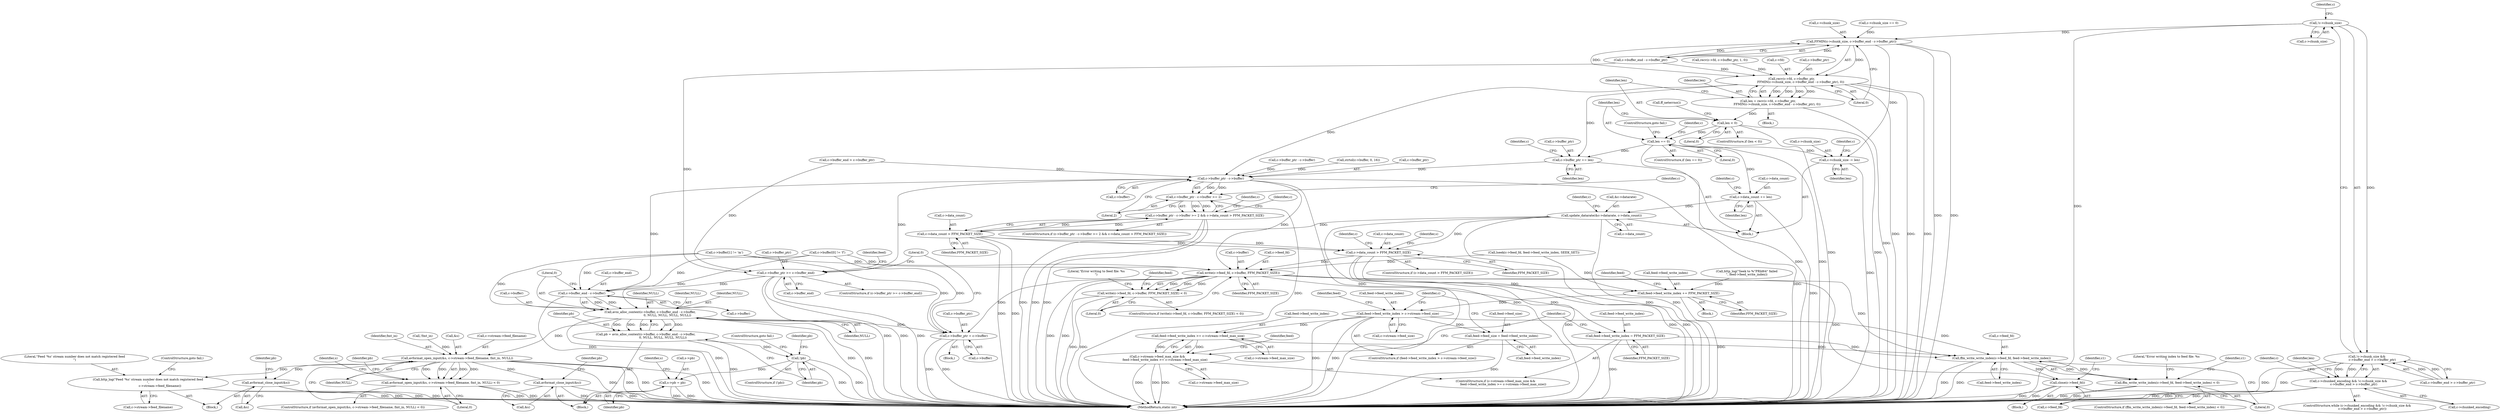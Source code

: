 digraph "0_FFmpeg_a5d25faa3f4b18dac737fdb35d0dd68eb0dc2156@pointer" {
"1000132" [label="(Call,!c->chunk_size)"];
"1000131" [label="(Call,!c->chunk_size &&\n           c->buffer_end > c->buffer_ptr)"];
"1000127" [label="(Call,c->chunked_encoding && !c->chunk_size &&\n           c->buffer_end > c->buffer_ptr)"];
"1000257" [label="(Call,FFMIN(c->chunk_size, c->buffer_end - c->buffer_ptr))"];
"1000250" [label="(Call,recv(c->fd, c->buffer_ptr,\n                   FFMIN(c->chunk_size, c->buffer_end - c->buffer_ptr), 0))"];
"1000248" [label="(Call,len = recv(c->fd, c->buffer_ptr,\n                   FFMIN(c->chunk_size, c->buffer_end - c->buffer_ptr), 0))"];
"1000270" [label="(Call,len < 0)"];
"1000287" [label="(Call,len == 0)"];
"1000293" [label="(Call,c->chunk_size -= len)"];
"1000298" [label="(Call,c->buffer_ptr += len)"];
"1000319" [label="(Call,c->buffer_ptr - c->buffer)"];
"1000318" [label="(Call,c->buffer_ptr - c->buffer >= 2)"];
"1000317" [label="(Call,c->buffer_ptr - c->buffer >= 2 && c->data_count > FFM_PACKET_SIZE)"];
"1000354" [label="(Call,c->buffer_ptr >= c->buffer_end)"];
"1000533" [label="(Call,c->buffer_end - c->buffer)"];
"1000529" [label="(Call,avio_alloc_context(c->buffer, c->buffer_end - c->buffer,\n                                    0, NULL, NULL, NULL, NULL))"];
"1000527" [label="(Call,pb = avio_alloc_context(c->buffer, c->buffer_end - c->buffer,\n                                    0, NULL, NULL, NULL, NULL))"];
"1000546" [label="(Call,!pb)"];
"1000554" [label="(Call,s->pb = pb)"];
"1000561" [label="(Call,avformat_open_input(&s, c->stream->feed_filename, fmt_in, NULL))"];
"1000560" [label="(Call,avformat_open_input(&s, c->stream->feed_filename, fmt_in, NULL) < 0)"];
"1000586" [label="(Call,avformat_close_input(&s))"];
"1000592" [label="(Call,http_log(\"Feed '%s' stream number does not match registered feed\n\",\n                         c->stream->feed_filename))"];
"1000642" [label="(Call,avformat_close_input(&s))"];
"1000648" [label="(Call,c->buffer_ptr = c->buffer)"];
"1000394" [label="(Call,write(c->feed_fd, c->buffer, FFM_PACKET_SIZE))"];
"1000393" [label="(Call,write(c->feed_fd, c->buffer, FFM_PACKET_SIZE) < 0)"];
"1000409" [label="(Call,feed->feed_write_index += FFM_PACKET_SIZE)"];
"1000415" [label="(Call,feed->feed_write_index > c->stream->feed_size)"];
"1000424" [label="(Call,feed->feed_size = feed->feed_write_index)"];
"1000438" [label="(Call,feed->feed_write_index >= c->stream->feed_max_size)"];
"1000432" [label="(Call,c->stream->feed_max_size &&\n                feed->feed_write_index >= c->stream->feed_max_size)"];
"1000454" [label="(Call,ffm_write_write_index(c->feed_fd, feed->feed_write_index))"];
"1000453" [label="(Call,ffm_write_write_index(c->feed_fd, feed->feed_write_index) < 0)"];
"1000665" [label="(Call,close(c->feed_fd))"];
"1000447" [label="(Call,feed->feed_write_index = FFM_PACKET_SIZE)"];
"1000303" [label="(Call,c->data_count += len)"];
"1000308" [label="(Call,update_datarate(&c->datarate, c->data_count))"];
"1000327" [label="(Call,c->data_count > FFM_PACKET_SIZE)"];
"1000369" [label="(Call,c->data_count > FFM_PACKET_SIZE)"];
"1000293" [label="(Call,c->chunk_size -= len)"];
"1000272" [label="(Literal,0)"];
"1000321" [label="(Identifier,c)"];
"1000248" [label="(Call,len = recv(c->fd, c->buffer_ptr,\n                   FFMIN(c->chunk_size, c->buffer_end - c->buffer_ptr), 0))"];
"1000643" [label="(Call,&s)"];
"1000242" [label="(Identifier,c)"];
"1000559" [label="(ControlStructure,if (avformat_open_input(&s, c->stream->feed_filename, fmt_in, NULL) < 0))"];
"1000571" [label="(Literal,0)"];
"1000563" [label="(Identifier,s)"];
"1000377" [label="(Call,lseek(c->feed_fd, feed->feed_write_index, SEEK_SET))"];
"1000438" [label="(Call,feed->feed_write_index >= c->stream->feed_max_size)"];
"1000127" [label="(Call,c->chunked_encoding && !c->chunk_size &&\n           c->buffer_end > c->buffer_ptr)"];
"1000304" [label="(Call,c->data_count)"];
"1000591" [label="(Identifier,pb)"];
"1000545" [label="(ControlStructure,if (!pb))"];
"1000126" [label="(ControlStructure,while (c->chunked_encoding && !c->chunk_size &&\n           c->buffer_end > c->buffer_ptr))"];
"1000356" [label="(Identifier,c)"];
"1000555" [label="(Call,s->pb)"];
"1000649" [label="(Call,c->buffer_ptr)"];
"1000290" [label="(ControlStructure,goto fail;)"];
"1000424" [label="(Call,feed->feed_size = feed->feed_write_index)"];
"1000374" [label="(Block,)"];
"1000379" [label="(Identifier,c)"];
"1000524" [label="(Call,!fmt_in)"];
"1000331" [label="(Identifier,FFM_PACKET_SIZE)"];
"1000313" [label="(Call,c->data_count)"];
"1000277" [label="(Call,ff_neterrno())"];
"1000428" [label="(Call,feed->feed_write_index)"];
"1000311" [label="(Identifier,c)"];
"1000326" [label="(Literal,2)"];
"1000323" [label="(Call,c->buffer)"];
"1000442" [label="(Call,c->stream->feed_max_size)"];
"1000398" [label="(Call,c->buffer)"];
"1000132" [label="(Call,!c->chunk_size)"];
"1000561" [label="(Call,avformat_open_input(&s, c->stream->feed_filename, fmt_in, NULL))"];
"1000648" [label="(Call,c->buffer_ptr = c->buffer)"];
"1000415" [label="(Call,feed->feed_write_index > c->stream->feed_size)"];
"1000353" [label="(ControlStructure,if (c->buffer_ptr >= c->buffer_end))"];
"1000533" [label="(Call,c->buffer_end - c->buffer)"];
"1000558" [label="(Identifier,pb)"];
"1000410" [label="(Call,feed->feed_write_index)"];
"1000593" [label="(Literal,\"Feed '%s' stream number does not match registered feed\n\")"];
"1000456" [label="(Identifier,c)"];
"1000540" [label="(Literal,0)"];
"1000307" [label="(Identifier,len)"];
"1000414" [label="(ControlStructure,if (feed->feed_write_index > c->stream->feed_size))"];
"1000320" [label="(Call,c->buffer_ptr)"];
"1000671" [label="(Identifier,c1)"];
"1000308" [label="(Call,update_datarate(&c->datarate, c->data_count))"];
"1000268" [label="(Literal,0)"];
"1000370" [label="(Call,c->data_count)"];
"1000395" [label="(Call,c->feed_fd)"];
"1000547" [label="(Identifier,pb)"];
"1000642" [label="(Call,avformat_close_input(&s))"];
"1000146" [label="(Call,recv(c->fd, c->buffer_ptr, 1, 0))"];
"1000294" [label="(Call,c->chunk_size)"];
"1000464" [label="(Literal,\"Error writing index to feed file: %s\n\")"];
"1000251" [label="(Call,c->fd)"];
"1000287" [label="(Call,len == 0)"];
"1000401" [label="(Identifier,FFM_PACKET_SIZE)"];
"1000249" [label="(Identifier,len)"];
"1000261" [label="(Call,c->buffer_end - c->buffer_ptr)"];
"1000575" [label="(Identifier,pb)"];
"1000240" [label="(Call,c->buffer_end > c->buffer_ptr)"];
"1000394" [label="(Call,write(c->feed_fd, c->buffer, FFM_PACKET_SIZE))"];
"1000551" [label="(Identifier,pb)"];
"1000451" [label="(Identifier,FFM_PACKET_SIZE)"];
"1000546" [label="(Call,!pb)"];
"1000405" [label="(Literal,\"Error writing to feed file: %s\n\")"];
"1000527" [label="(Call,pb = avio_alloc_context(c->buffer, c->buffer_end - c->buffer,\n                                    0, NULL, NULL, NULL, NULL))"];
"1000361" [label="(Block,)"];
"1000184" [label="(Call,c->buffer_ptr - c->buffer)"];
"1000585" [label="(Block,)"];
"1000433" [label="(Call,c->stream->feed_max_size)"];
"1000257" [label="(Call,FFMIN(c->chunk_size, c->buffer_end - c->buffer_ptr))"];
"1000452" [label="(ControlStructure,if (ffm_write_write_index(c->feed_fd, feed->feed_write_index) < 0))"];
"1000548" [label="(ControlStructure,goto fail;)"];
"1000431" [label="(ControlStructure,if (c->stream->feed_max_size &&\n                feed->feed_write_index >= c->stream->feed_max_size))"];
"1000136" [label="(Call,c->buffer_end > c->buffer_ptr)"];
"1000131" [label="(Call,!c->chunk_size &&\n           c->buffer_end > c->buffer_ptr)"];
"1000292" [label="(Block,)"];
"1000295" [label="(Identifier,c)"];
"1000425" [label="(Call,feed->feed_size)"];
"1000652" [label="(Call,c->buffer)"];
"1000470" [label="(Identifier,c1)"];
"1000302" [label="(Identifier,len)"];
"1000297" [label="(Identifier,len)"];
"1000402" [label="(Literal,0)"];
"1000411" [label="(Identifier,feed)"];
"1000454" [label="(Call,ffm_write_write_index(c->feed_fd, feed->feed_write_index))"];
"1000327" [label="(Call,c->data_count > FFM_PACKET_SIZE)"];
"1000300" [label="(Identifier,c)"];
"1000206" [label="(Call,strtol(c->buffer, 0, 16))"];
"1000426" [label="(Identifier,feed)"];
"1000354" [label="(Call,c->buffer_ptr >= c->buffer_end)"];
"1000560" [label="(Call,avformat_open_input(&s, c->stream->feed_filename, fmt_in, NULL) < 0)"];
"1000299" [label="(Call,c->buffer_ptr)"];
"1000335" [label="(Call,c->buffer[0] != 'f')"];
"1000416" [label="(Call,feed->feed_write_index)"];
"1000309" [label="(Call,&c->datarate)"];
"1000329" [label="(Identifier,c)"];
"1000305" [label="(Identifier,c)"];
"1000258" [label="(Call,c->chunk_size)"];
"1000369" [label="(Call,c->data_count > FFM_PACKET_SIZE)"];
"1000665" [label="(Call,close(c->feed_fd))"];
"1000544" [label="(Identifier,NULL)"];
"1000562" [label="(Call,&s)"];
"1000506" [label="(Identifier,s)"];
"1000270" [label="(Call,len < 0)"];
"1000271" [label="(Identifier,len)"];
"1000318" [label="(Call,c->buffer_ptr - c->buffer >= 2)"];
"1000449" [label="(Identifier,feed)"];
"1000342" [label="(Call,c->buffer[1] != 'm')"];
"1000288" [label="(Identifier,len)"];
"1000537" [label="(Call,c->buffer)"];
"1000656" [label="(Literal,0)"];
"1000419" [label="(Call,c->stream->feed_size)"];
"1000461" [label="(Literal,0)"];
"1000119" [label="(Block,)"];
"1000503" [label="(Block,)"];
"1000338" [label="(Identifier,c)"];
"1000543" [label="(Identifier,NULL)"];
"1000316" [label="(ControlStructure,if (c->buffer_ptr - c->buffer >= 2 && c->data_count > FFM_PACKET_SIZE))"];
"1000647" [label="(Identifier,pb)"];
"1000317" [label="(Call,c->buffer_ptr - c->buffer >= 2 && c->data_count > FFM_PACKET_SIZE)"];
"1000393" [label="(Call,write(c->feed_fd, c->buffer, FFM_PACKET_SIZE) < 0)"];
"1000355" [label="(Call,c->buffer_ptr)"];
"1000528" [label="(Identifier,pb)"];
"1000439" [label="(Call,feed->feed_write_index)"];
"1000145" [label="(Identifier,len)"];
"1000586" [label="(Call,avformat_close_input(&s))"];
"1000554" [label="(Call,s->pb = pb)"];
"1000368" [label="(ControlStructure,if (c->data_count > FFM_PACKET_SIZE))"];
"1000542" [label="(Identifier,NULL)"];
"1000564" [label="(Call,c->stream->feed_filename)"];
"1000592" [label="(Call,http_log(\"Feed '%s' stream number does not match registered feed\n\",\n                         c->stream->feed_filename))"];
"1000453" [label="(Call,ffm_write_write_index(c->feed_fd, feed->feed_write_index) < 0)"];
"1000387" [label="(Call,http_log(\"Seek to %\"PRId64\" failed\n\", feed->feed_write_index))"];
"1000413" [label="(Identifier,FFM_PACKET_SIZE)"];
"1000541" [label="(Identifier,NULL)"];
"1000435" [label="(Identifier,c)"];
"1000373" [label="(Identifier,FFM_PACKET_SIZE)"];
"1000458" [label="(Call,feed->feed_write_index)"];
"1000448" [label="(Call,feed->feed_write_index)"];
"1000534" [label="(Call,c->buffer_end)"];
"1000580" [label="(Identifier,s)"];
"1000289" [label="(Literal,0)"];
"1000213" [label="(Call,c->chunk_size == 0)"];
"1000455" [label="(Call,c->feed_fd)"];
"1000254" [label="(Call,c->buffer_ptr)"];
"1000594" [label="(Call,c->stream->feed_filename)"];
"1000128" [label="(Call,c->chunked_encoding)"];
"1000417" [label="(Identifier,feed)"];
"1000432" [label="(Call,c->stream->feed_max_size &&\n                feed->feed_write_index >= c->stream->feed_max_size)"];
"1000303" [label="(Call,c->data_count += len)"];
"1000530" [label="(Call,c->buffer)"];
"1000447" [label="(Call,feed->feed_write_index = FFM_PACKET_SIZE)"];
"1000587" [label="(Call,&s)"];
"1000269" [label="(ControlStructure,if (len < 0))"];
"1000570" [label="(Identifier,NULL)"];
"1000666" [label="(Call,c->feed_fd)"];
"1000133" [label="(Call,c->chunk_size)"];
"1000358" [label="(Call,c->buffer_end)"];
"1000250" [label="(Call,recv(c->fd, c->buffer_ptr,\n                   FFMIN(c->chunk_size, c->buffer_end - c->buffer_ptr), 0))"];
"1000298" [label="(Call,c->buffer_ptr += len)"];
"1000247" [label="(Block,)"];
"1000706" [label="(MethodReturn,static int)"];
"1000392" [label="(ControlStructure,if (write(c->feed_fd, c->buffer, FFM_PACKET_SIZE) < 0))"];
"1000599" [label="(ControlStructure,goto fail;)"];
"1000286" [label="(ControlStructure,if (len == 0))"];
"1000328" [label="(Call,c->data_count)"];
"1000569" [label="(Identifier,fmt_in)"];
"1000138" [label="(Identifier,c)"];
"1000529" [label="(Call,avio_alloc_context(c->buffer, c->buffer_end - c->buffer,\n                                    0, NULL, NULL, NULL, NULL))"];
"1000364" [label="(Identifier,feed)"];
"1000319" [label="(Call,c->buffer_ptr - c->buffer)"];
"1000409" [label="(Call,feed->feed_write_index += FFM_PACKET_SIZE)"];
"1000132" -> "1000131"  [label="AST: "];
"1000132" -> "1000133"  [label="CFG: "];
"1000133" -> "1000132"  [label="AST: "];
"1000138" -> "1000132"  [label="CFG: "];
"1000131" -> "1000132"  [label="CFG: "];
"1000132" -> "1000706"  [label="DDG: "];
"1000132" -> "1000131"  [label="DDG: "];
"1000132" -> "1000257"  [label="DDG: "];
"1000131" -> "1000127"  [label="AST: "];
"1000131" -> "1000136"  [label="CFG: "];
"1000136" -> "1000131"  [label="AST: "];
"1000127" -> "1000131"  [label="CFG: "];
"1000131" -> "1000706"  [label="DDG: "];
"1000131" -> "1000706"  [label="DDG: "];
"1000131" -> "1000127"  [label="DDG: "];
"1000131" -> "1000127"  [label="DDG: "];
"1000136" -> "1000131"  [label="DDG: "];
"1000136" -> "1000131"  [label="DDG: "];
"1000127" -> "1000126"  [label="AST: "];
"1000127" -> "1000128"  [label="CFG: "];
"1000128" -> "1000127"  [label="AST: "];
"1000145" -> "1000127"  [label="CFG: "];
"1000242" -> "1000127"  [label="CFG: "];
"1000127" -> "1000706"  [label="DDG: "];
"1000127" -> "1000706"  [label="DDG: "];
"1000127" -> "1000706"  [label="DDG: "];
"1000257" -> "1000250"  [label="AST: "];
"1000257" -> "1000261"  [label="CFG: "];
"1000258" -> "1000257"  [label="AST: "];
"1000261" -> "1000257"  [label="AST: "];
"1000268" -> "1000257"  [label="CFG: "];
"1000257" -> "1000706"  [label="DDG: "];
"1000257" -> "1000706"  [label="DDG: "];
"1000257" -> "1000250"  [label="DDG: "];
"1000257" -> "1000250"  [label="DDG: "];
"1000213" -> "1000257"  [label="DDG: "];
"1000261" -> "1000257"  [label="DDG: "];
"1000261" -> "1000257"  [label="DDG: "];
"1000257" -> "1000293"  [label="DDG: "];
"1000250" -> "1000248"  [label="AST: "];
"1000250" -> "1000268"  [label="CFG: "];
"1000251" -> "1000250"  [label="AST: "];
"1000254" -> "1000250"  [label="AST: "];
"1000268" -> "1000250"  [label="AST: "];
"1000248" -> "1000250"  [label="CFG: "];
"1000250" -> "1000706"  [label="DDG: "];
"1000250" -> "1000706"  [label="DDG: "];
"1000250" -> "1000706"  [label="DDG: "];
"1000250" -> "1000248"  [label="DDG: "];
"1000250" -> "1000248"  [label="DDG: "];
"1000250" -> "1000248"  [label="DDG: "];
"1000250" -> "1000248"  [label="DDG: "];
"1000146" -> "1000250"  [label="DDG: "];
"1000261" -> "1000250"  [label="DDG: "];
"1000250" -> "1000298"  [label="DDG: "];
"1000250" -> "1000319"  [label="DDG: "];
"1000248" -> "1000247"  [label="AST: "];
"1000249" -> "1000248"  [label="AST: "];
"1000271" -> "1000248"  [label="CFG: "];
"1000248" -> "1000706"  [label="DDG: "];
"1000248" -> "1000270"  [label="DDG: "];
"1000270" -> "1000269"  [label="AST: "];
"1000270" -> "1000272"  [label="CFG: "];
"1000271" -> "1000270"  [label="AST: "];
"1000272" -> "1000270"  [label="AST: "];
"1000277" -> "1000270"  [label="CFG: "];
"1000288" -> "1000270"  [label="CFG: "];
"1000270" -> "1000706"  [label="DDG: "];
"1000270" -> "1000706"  [label="DDG: "];
"1000270" -> "1000287"  [label="DDG: "];
"1000287" -> "1000286"  [label="AST: "];
"1000287" -> "1000289"  [label="CFG: "];
"1000288" -> "1000287"  [label="AST: "];
"1000289" -> "1000287"  [label="AST: "];
"1000290" -> "1000287"  [label="CFG: "];
"1000295" -> "1000287"  [label="CFG: "];
"1000287" -> "1000706"  [label="DDG: "];
"1000287" -> "1000706"  [label="DDG: "];
"1000287" -> "1000293"  [label="DDG: "];
"1000287" -> "1000298"  [label="DDG: "];
"1000287" -> "1000303"  [label="DDG: "];
"1000293" -> "1000292"  [label="AST: "];
"1000293" -> "1000297"  [label="CFG: "];
"1000294" -> "1000293"  [label="AST: "];
"1000297" -> "1000293"  [label="AST: "];
"1000300" -> "1000293"  [label="CFG: "];
"1000293" -> "1000706"  [label="DDG: "];
"1000298" -> "1000292"  [label="AST: "];
"1000298" -> "1000302"  [label="CFG: "];
"1000299" -> "1000298"  [label="AST: "];
"1000302" -> "1000298"  [label="AST: "];
"1000305" -> "1000298"  [label="CFG: "];
"1000298" -> "1000319"  [label="DDG: "];
"1000319" -> "1000318"  [label="AST: "];
"1000319" -> "1000323"  [label="CFG: "];
"1000320" -> "1000319"  [label="AST: "];
"1000323" -> "1000319"  [label="AST: "];
"1000326" -> "1000319"  [label="CFG: "];
"1000319" -> "1000706"  [label="DDG: "];
"1000319" -> "1000706"  [label="DDG: "];
"1000319" -> "1000318"  [label="DDG: "];
"1000319" -> "1000318"  [label="DDG: "];
"1000240" -> "1000319"  [label="DDG: "];
"1000184" -> "1000319"  [label="DDG: "];
"1000206" -> "1000319"  [label="DDG: "];
"1000319" -> "1000354"  [label="DDG: "];
"1000319" -> "1000394"  [label="DDG: "];
"1000319" -> "1000533"  [label="DDG: "];
"1000318" -> "1000317"  [label="AST: "];
"1000318" -> "1000326"  [label="CFG: "];
"1000326" -> "1000318"  [label="AST: "];
"1000329" -> "1000318"  [label="CFG: "];
"1000317" -> "1000318"  [label="CFG: "];
"1000318" -> "1000706"  [label="DDG: "];
"1000318" -> "1000317"  [label="DDG: "];
"1000318" -> "1000317"  [label="DDG: "];
"1000317" -> "1000316"  [label="AST: "];
"1000317" -> "1000327"  [label="CFG: "];
"1000327" -> "1000317"  [label="AST: "];
"1000338" -> "1000317"  [label="CFG: "];
"1000356" -> "1000317"  [label="CFG: "];
"1000317" -> "1000706"  [label="DDG: "];
"1000317" -> "1000706"  [label="DDG: "];
"1000317" -> "1000706"  [label="DDG: "];
"1000327" -> "1000317"  [label="DDG: "];
"1000327" -> "1000317"  [label="DDG: "];
"1000354" -> "1000353"  [label="AST: "];
"1000354" -> "1000358"  [label="CFG: "];
"1000355" -> "1000354"  [label="AST: "];
"1000358" -> "1000354"  [label="AST: "];
"1000364" -> "1000354"  [label="CFG: "];
"1000656" -> "1000354"  [label="CFG: "];
"1000354" -> "1000706"  [label="DDG: "];
"1000354" -> "1000706"  [label="DDG: "];
"1000354" -> "1000706"  [label="DDG: "];
"1000261" -> "1000354"  [label="DDG: "];
"1000240" -> "1000354"  [label="DDG: "];
"1000354" -> "1000533"  [label="DDG: "];
"1000533" -> "1000529"  [label="AST: "];
"1000533" -> "1000537"  [label="CFG: "];
"1000534" -> "1000533"  [label="AST: "];
"1000537" -> "1000533"  [label="AST: "];
"1000540" -> "1000533"  [label="CFG: "];
"1000533" -> "1000706"  [label="DDG: "];
"1000533" -> "1000529"  [label="DDG: "];
"1000533" -> "1000529"  [label="DDG: "];
"1000335" -> "1000533"  [label="DDG: "];
"1000342" -> "1000533"  [label="DDG: "];
"1000529" -> "1000527"  [label="AST: "];
"1000529" -> "1000544"  [label="CFG: "];
"1000530" -> "1000529"  [label="AST: "];
"1000540" -> "1000529"  [label="AST: "];
"1000541" -> "1000529"  [label="AST: "];
"1000542" -> "1000529"  [label="AST: "];
"1000543" -> "1000529"  [label="AST: "];
"1000544" -> "1000529"  [label="AST: "];
"1000527" -> "1000529"  [label="CFG: "];
"1000529" -> "1000706"  [label="DDG: "];
"1000529" -> "1000706"  [label="DDG: "];
"1000529" -> "1000706"  [label="DDG: "];
"1000529" -> "1000527"  [label="DDG: "];
"1000529" -> "1000527"  [label="DDG: "];
"1000529" -> "1000527"  [label="DDG: "];
"1000529" -> "1000527"  [label="DDG: "];
"1000335" -> "1000529"  [label="DDG: "];
"1000342" -> "1000529"  [label="DDG: "];
"1000529" -> "1000561"  [label="DDG: "];
"1000529" -> "1000648"  [label="DDG: "];
"1000527" -> "1000503"  [label="AST: "];
"1000528" -> "1000527"  [label="AST: "];
"1000547" -> "1000527"  [label="CFG: "];
"1000527" -> "1000706"  [label="DDG: "];
"1000527" -> "1000546"  [label="DDG: "];
"1000546" -> "1000545"  [label="AST: "];
"1000546" -> "1000547"  [label="CFG: "];
"1000547" -> "1000546"  [label="AST: "];
"1000548" -> "1000546"  [label="CFG: "];
"1000551" -> "1000546"  [label="CFG: "];
"1000546" -> "1000706"  [label="DDG: "];
"1000546" -> "1000706"  [label="DDG: "];
"1000546" -> "1000554"  [label="DDG: "];
"1000554" -> "1000503"  [label="AST: "];
"1000554" -> "1000558"  [label="CFG: "];
"1000555" -> "1000554"  [label="AST: "];
"1000558" -> "1000554"  [label="AST: "];
"1000563" -> "1000554"  [label="CFG: "];
"1000554" -> "1000706"  [label="DDG: "];
"1000554" -> "1000706"  [label="DDG: "];
"1000561" -> "1000560"  [label="AST: "];
"1000561" -> "1000570"  [label="CFG: "];
"1000562" -> "1000561"  [label="AST: "];
"1000564" -> "1000561"  [label="AST: "];
"1000569" -> "1000561"  [label="AST: "];
"1000570" -> "1000561"  [label="AST: "];
"1000571" -> "1000561"  [label="CFG: "];
"1000561" -> "1000706"  [label="DDG: "];
"1000561" -> "1000706"  [label="DDG: "];
"1000561" -> "1000706"  [label="DDG: "];
"1000561" -> "1000706"  [label="DDG: "];
"1000561" -> "1000560"  [label="DDG: "];
"1000561" -> "1000560"  [label="DDG: "];
"1000561" -> "1000560"  [label="DDG: "];
"1000561" -> "1000560"  [label="DDG: "];
"1000524" -> "1000561"  [label="DDG: "];
"1000561" -> "1000586"  [label="DDG: "];
"1000561" -> "1000592"  [label="DDG: "];
"1000561" -> "1000642"  [label="DDG: "];
"1000560" -> "1000559"  [label="AST: "];
"1000560" -> "1000571"  [label="CFG: "];
"1000571" -> "1000560"  [label="AST: "];
"1000575" -> "1000560"  [label="CFG: "];
"1000580" -> "1000560"  [label="CFG: "];
"1000560" -> "1000706"  [label="DDG: "];
"1000560" -> "1000706"  [label="DDG: "];
"1000586" -> "1000585"  [label="AST: "];
"1000586" -> "1000587"  [label="CFG: "];
"1000587" -> "1000586"  [label="AST: "];
"1000591" -> "1000586"  [label="CFG: "];
"1000586" -> "1000706"  [label="DDG: "];
"1000586" -> "1000706"  [label="DDG: "];
"1000592" -> "1000585"  [label="AST: "];
"1000592" -> "1000594"  [label="CFG: "];
"1000593" -> "1000592"  [label="AST: "];
"1000594" -> "1000592"  [label="AST: "];
"1000599" -> "1000592"  [label="CFG: "];
"1000592" -> "1000706"  [label="DDG: "];
"1000592" -> "1000706"  [label="DDG: "];
"1000642" -> "1000503"  [label="AST: "];
"1000642" -> "1000643"  [label="CFG: "];
"1000643" -> "1000642"  [label="AST: "];
"1000647" -> "1000642"  [label="CFG: "];
"1000642" -> "1000706"  [label="DDG: "];
"1000642" -> "1000706"  [label="DDG: "];
"1000648" -> "1000361"  [label="AST: "];
"1000648" -> "1000652"  [label="CFG: "];
"1000649" -> "1000648"  [label="AST: "];
"1000652" -> "1000648"  [label="AST: "];
"1000656" -> "1000648"  [label="CFG: "];
"1000648" -> "1000706"  [label="DDG: "];
"1000648" -> "1000706"  [label="DDG: "];
"1000335" -> "1000648"  [label="DDG: "];
"1000394" -> "1000648"  [label="DDG: "];
"1000342" -> "1000648"  [label="DDG: "];
"1000394" -> "1000393"  [label="AST: "];
"1000394" -> "1000401"  [label="CFG: "];
"1000395" -> "1000394"  [label="AST: "];
"1000398" -> "1000394"  [label="AST: "];
"1000401" -> "1000394"  [label="AST: "];
"1000402" -> "1000394"  [label="CFG: "];
"1000394" -> "1000706"  [label="DDG: "];
"1000394" -> "1000706"  [label="DDG: "];
"1000394" -> "1000393"  [label="DDG: "];
"1000394" -> "1000393"  [label="DDG: "];
"1000394" -> "1000393"  [label="DDG: "];
"1000377" -> "1000394"  [label="DDG: "];
"1000335" -> "1000394"  [label="DDG: "];
"1000342" -> "1000394"  [label="DDG: "];
"1000369" -> "1000394"  [label="DDG: "];
"1000394" -> "1000409"  [label="DDG: "];
"1000394" -> "1000447"  [label="DDG: "];
"1000394" -> "1000454"  [label="DDG: "];
"1000394" -> "1000665"  [label="DDG: "];
"1000393" -> "1000392"  [label="AST: "];
"1000393" -> "1000402"  [label="CFG: "];
"1000402" -> "1000393"  [label="AST: "];
"1000405" -> "1000393"  [label="CFG: "];
"1000411" -> "1000393"  [label="CFG: "];
"1000393" -> "1000706"  [label="DDG: "];
"1000393" -> "1000706"  [label="DDG: "];
"1000409" -> "1000374"  [label="AST: "];
"1000409" -> "1000413"  [label="CFG: "];
"1000410" -> "1000409"  [label="AST: "];
"1000413" -> "1000409"  [label="AST: "];
"1000417" -> "1000409"  [label="CFG: "];
"1000409" -> "1000706"  [label="DDG: "];
"1000387" -> "1000409"  [label="DDG: "];
"1000377" -> "1000409"  [label="DDG: "];
"1000409" -> "1000415"  [label="DDG: "];
"1000415" -> "1000414"  [label="AST: "];
"1000415" -> "1000419"  [label="CFG: "];
"1000416" -> "1000415"  [label="AST: "];
"1000419" -> "1000415"  [label="AST: "];
"1000426" -> "1000415"  [label="CFG: "];
"1000435" -> "1000415"  [label="CFG: "];
"1000415" -> "1000706"  [label="DDG: "];
"1000415" -> "1000706"  [label="DDG: "];
"1000415" -> "1000424"  [label="DDG: "];
"1000415" -> "1000438"  [label="DDG: "];
"1000415" -> "1000454"  [label="DDG: "];
"1000424" -> "1000414"  [label="AST: "];
"1000424" -> "1000428"  [label="CFG: "];
"1000425" -> "1000424"  [label="AST: "];
"1000428" -> "1000424"  [label="AST: "];
"1000435" -> "1000424"  [label="CFG: "];
"1000424" -> "1000706"  [label="DDG: "];
"1000438" -> "1000432"  [label="AST: "];
"1000438" -> "1000442"  [label="CFG: "];
"1000439" -> "1000438"  [label="AST: "];
"1000442" -> "1000438"  [label="AST: "];
"1000432" -> "1000438"  [label="CFG: "];
"1000438" -> "1000432"  [label="DDG: "];
"1000438" -> "1000432"  [label="DDG: "];
"1000438" -> "1000454"  [label="DDG: "];
"1000432" -> "1000431"  [label="AST: "];
"1000432" -> "1000433"  [label="CFG: "];
"1000433" -> "1000432"  [label="AST: "];
"1000449" -> "1000432"  [label="CFG: "];
"1000456" -> "1000432"  [label="CFG: "];
"1000432" -> "1000706"  [label="DDG: "];
"1000432" -> "1000706"  [label="DDG: "];
"1000432" -> "1000706"  [label="DDG: "];
"1000454" -> "1000453"  [label="AST: "];
"1000454" -> "1000458"  [label="CFG: "];
"1000455" -> "1000454"  [label="AST: "];
"1000458" -> "1000454"  [label="AST: "];
"1000461" -> "1000454"  [label="CFG: "];
"1000454" -> "1000706"  [label="DDG: "];
"1000454" -> "1000706"  [label="DDG: "];
"1000454" -> "1000453"  [label="DDG: "];
"1000454" -> "1000453"  [label="DDG: "];
"1000447" -> "1000454"  [label="DDG: "];
"1000454" -> "1000665"  [label="DDG: "];
"1000453" -> "1000452"  [label="AST: "];
"1000453" -> "1000461"  [label="CFG: "];
"1000461" -> "1000453"  [label="AST: "];
"1000464" -> "1000453"  [label="CFG: "];
"1000470" -> "1000453"  [label="CFG: "];
"1000453" -> "1000706"  [label="DDG: "];
"1000453" -> "1000706"  [label="DDG: "];
"1000665" -> "1000119"  [label="AST: "];
"1000665" -> "1000666"  [label="CFG: "];
"1000666" -> "1000665"  [label="AST: "];
"1000671" -> "1000665"  [label="CFG: "];
"1000665" -> "1000706"  [label="DDG: "];
"1000665" -> "1000706"  [label="DDG: "];
"1000447" -> "1000431"  [label="AST: "];
"1000447" -> "1000451"  [label="CFG: "];
"1000448" -> "1000447"  [label="AST: "];
"1000451" -> "1000447"  [label="AST: "];
"1000456" -> "1000447"  [label="CFG: "];
"1000447" -> "1000706"  [label="DDG: "];
"1000303" -> "1000292"  [label="AST: "];
"1000303" -> "1000307"  [label="CFG: "];
"1000304" -> "1000303"  [label="AST: "];
"1000307" -> "1000303"  [label="AST: "];
"1000311" -> "1000303"  [label="CFG: "];
"1000303" -> "1000706"  [label="DDG: "];
"1000303" -> "1000308"  [label="DDG: "];
"1000308" -> "1000292"  [label="AST: "];
"1000308" -> "1000313"  [label="CFG: "];
"1000309" -> "1000308"  [label="AST: "];
"1000313" -> "1000308"  [label="AST: "];
"1000321" -> "1000308"  [label="CFG: "];
"1000308" -> "1000706"  [label="DDG: "];
"1000308" -> "1000706"  [label="DDG: "];
"1000308" -> "1000706"  [label="DDG: "];
"1000308" -> "1000327"  [label="DDG: "];
"1000308" -> "1000369"  [label="DDG: "];
"1000327" -> "1000331"  [label="CFG: "];
"1000328" -> "1000327"  [label="AST: "];
"1000331" -> "1000327"  [label="AST: "];
"1000327" -> "1000706"  [label="DDG: "];
"1000327" -> "1000706"  [label="DDG: "];
"1000327" -> "1000369"  [label="DDG: "];
"1000327" -> "1000369"  [label="DDG: "];
"1000369" -> "1000368"  [label="AST: "];
"1000369" -> "1000373"  [label="CFG: "];
"1000370" -> "1000369"  [label="AST: "];
"1000373" -> "1000369"  [label="AST: "];
"1000379" -> "1000369"  [label="CFG: "];
"1000506" -> "1000369"  [label="CFG: "];
"1000369" -> "1000706"  [label="DDG: "];
"1000369" -> "1000706"  [label="DDG: "];
"1000369" -> "1000706"  [label="DDG: "];
}

